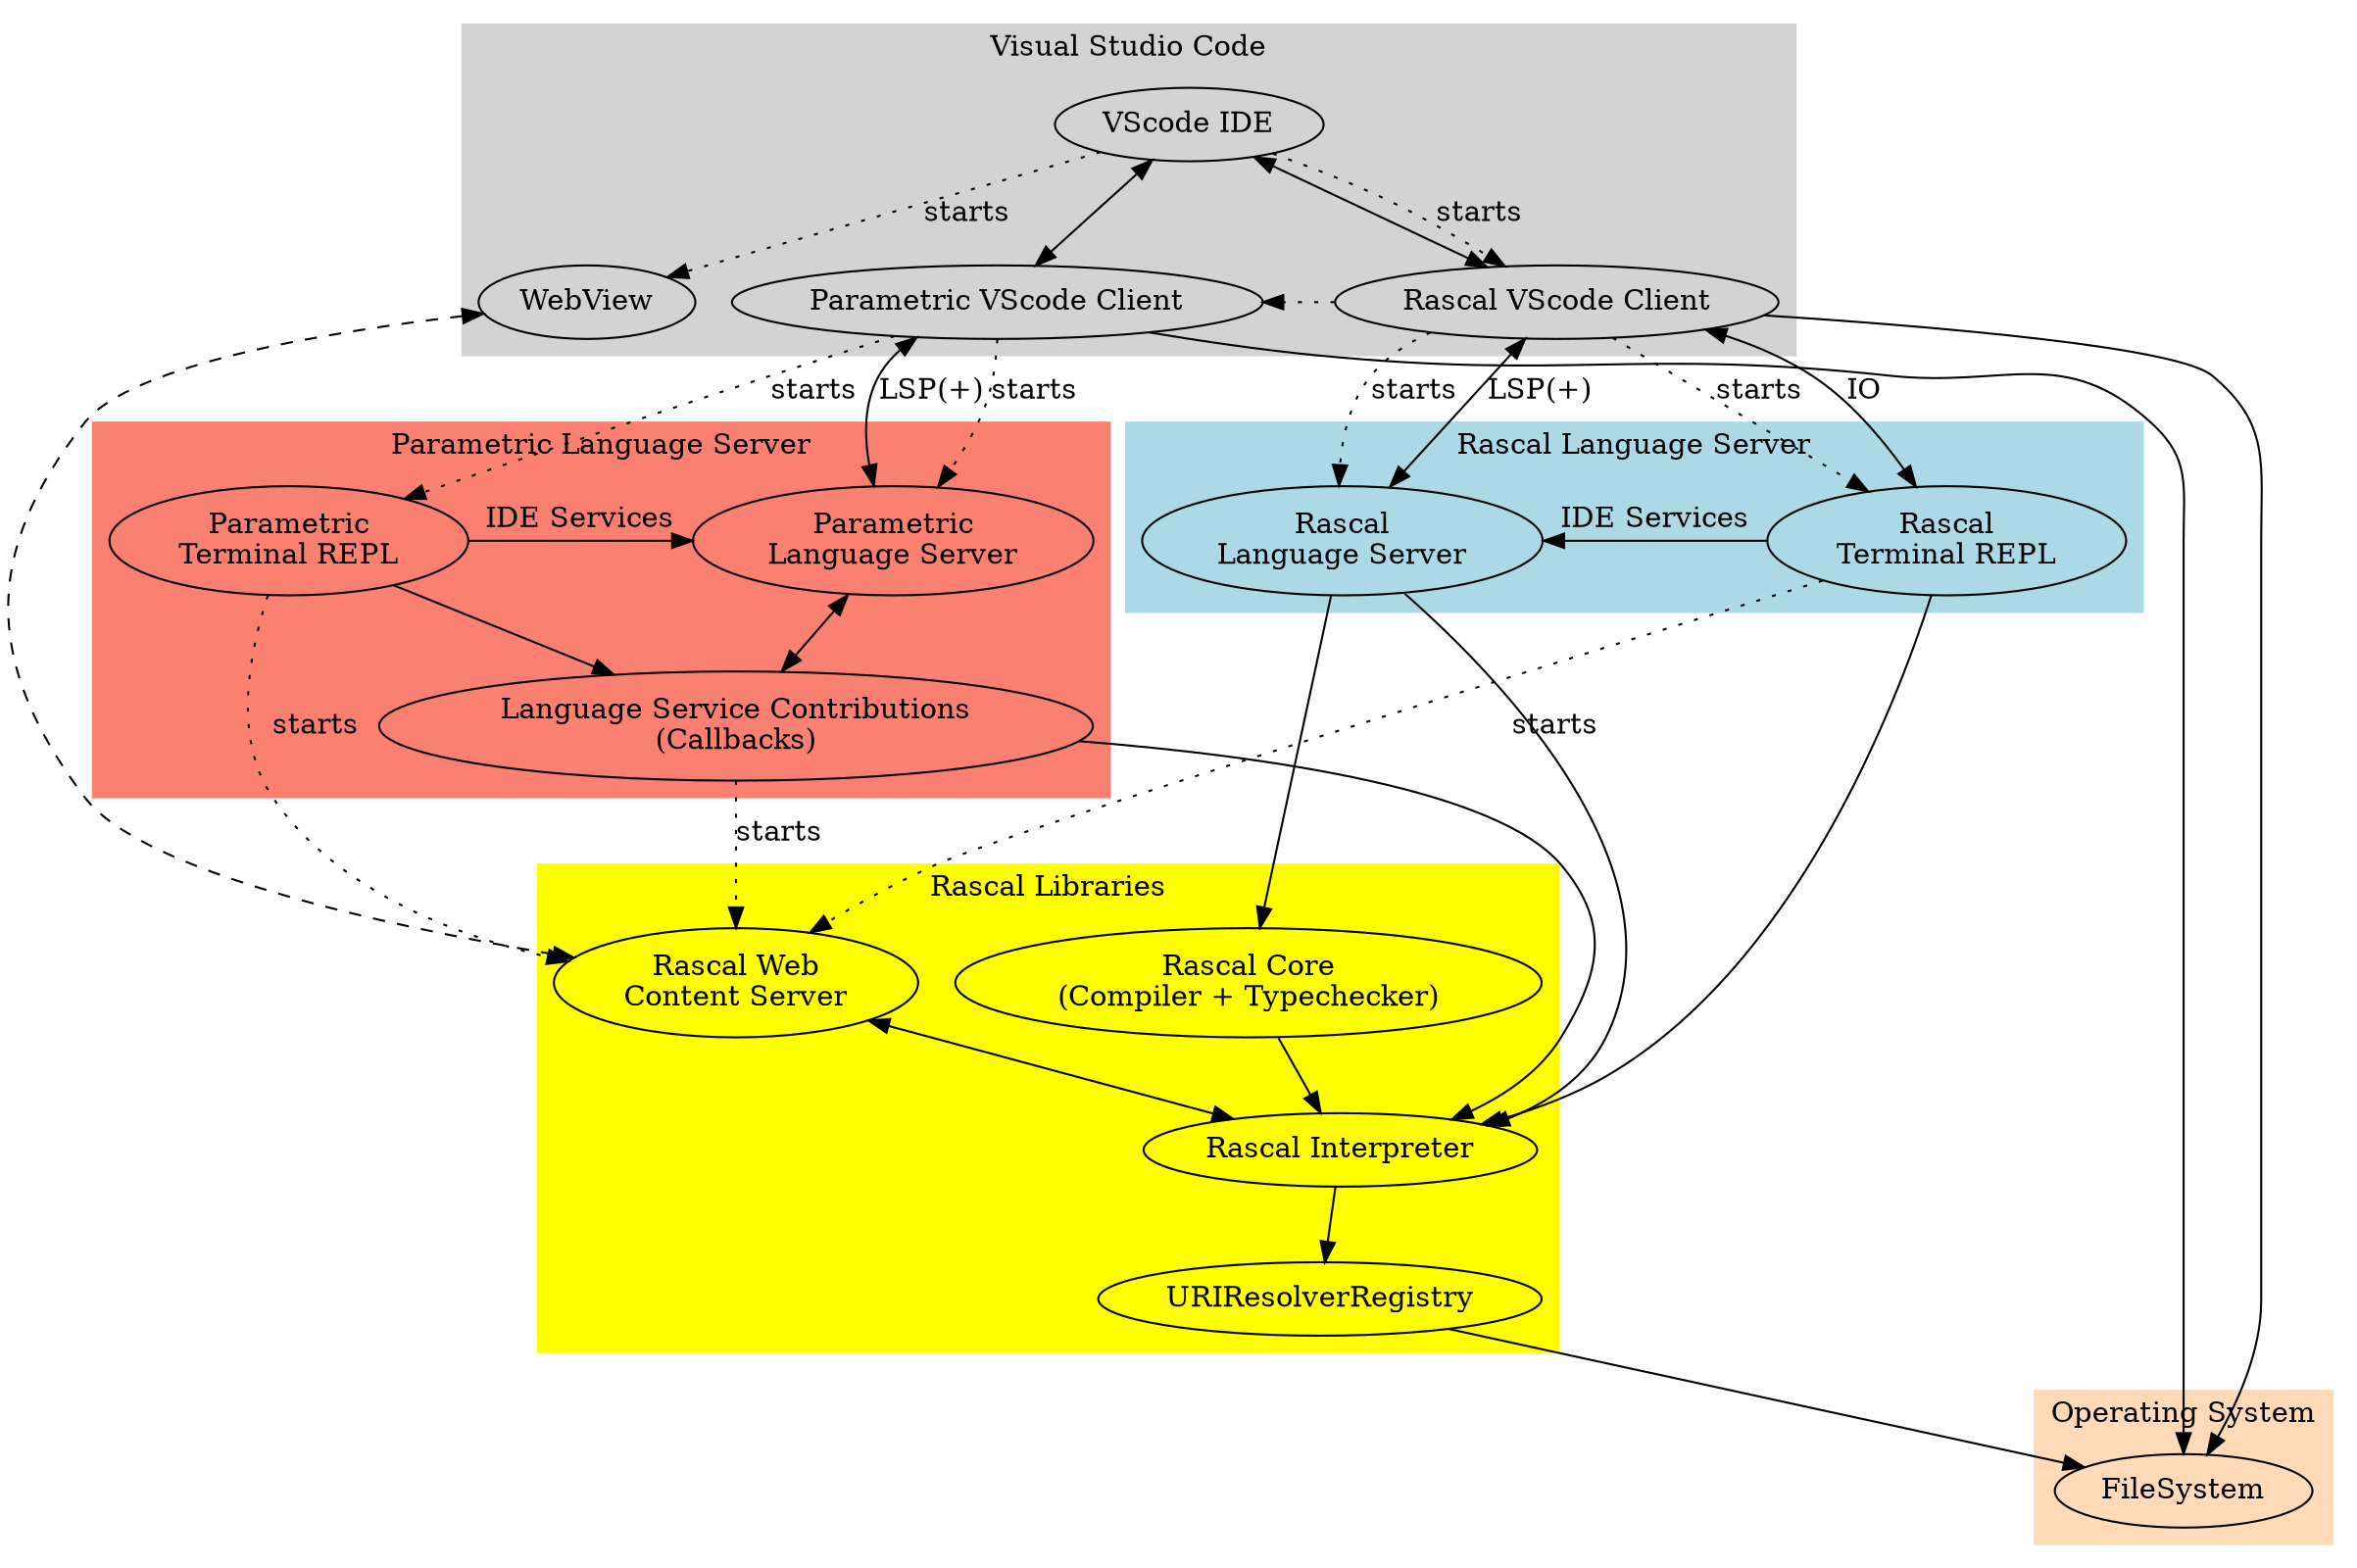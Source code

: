 digraph RascalLanguageServerComponents {

    

    subgraph clusterVScode {
        style="filled";
        color="lightgrey";
        label="Visual Studio Code";

        VScodeIDE [label="VScode IDE"];
        VScodeClient [label="Rascal VScode Client"];
        ParametricVScodeClient [label="Parametric VScode Client"]
        
        VScodeIDE -> VScodeClient [dir="both"];
        VScodeClient -> ParametricVScodeClient [ style=dotted]
        WebView
        VScodeIDE -> WebView [ style=dotted label="starts"]
        VScodeIDE -> VScodeClient [ style=dotted label="starts"]
        {rank=same WebView VScodeClient ParametricVScodeClient}
    }

    subgraph clusterRascal {
        label="Rascal Language Server";
        color="lightblue";
        style=filled;

        RascalLanguageServer [label="Rascal\nLanguage Server"];
        RascalTerminal [label="Rascal\nTerminal REPL"];
        RascalTerminal -> RascalLanguageServer [label="IDE Services"];

        {rank=same RascalTerminal RascalLanguageServer}
    }

    subgraph clusterRascalSupport {
        label="Rascal Libraries";
        style=filled;
        color=yellow;

        RascalInterpreter [label="Rascal Interpreter"]
        RascalCore [label="Rascal Core\n(Compiler + Typechecker)"]
        RascalContentServer [label="Rascal Web\nContent Server"]
        URIResolverRegistry 
        WebView -> RascalContentServer [dir=both style=dashed]

        RascalCore -> RascalInterpreter
        RascalTerminal -> RascalContentServer  [style=dotted label="starts"]
        RascalInterpreter -> URIResolverRegistry
    }

    VScodeClient -> RascalLanguageServer [dir=both, label="LSP(+)"];
    VScodeClient -> RascalLanguageServer [ style=dotted label="starts"];
    VScodeClient -> RascalTerminal [ style=dotted label="starts"];
    RascalTerminal -> VScodeClient [label="IO" dir=both]

    subgraph clusterMetaRascal {
        label="Parametric Language Server"
        color="salmon";
        style=filled;

        ParametricLanguageServer [label="Parametric\nLanguage Server"]
        ParametricREPL [label="Parametric\nTerminal REPL"]

        LanguageServiceRegistry [label="Language Service Contributions\n(Callbacks)"]
        ParametricVScodeClient -> ParametricLanguageServer [dir=both label="LSP(+)"]
        ParametricVScodeClient -> ParametricLanguageServer [style=dotted label="starts"]
        ParametricREPL -> ParametricLanguageServer [label="IDE Services"]
        ParametricVScodeClient -> ParametricREPL [ style=dotted label="starts"];
        ParametricLanguageServer -> LanguageServiceRegistry [dir=both]
        LanguageServiceRegistry -> RascalInterpreter
        ParametricREPL -> LanguageServiceRegistry
        ParametricVScodeClient -> VScodeIDE [dir=both]
        LanguageServiceRegistry -> RascalContentServer [label="starts" style=dotted]
 
        {rank=same ParametricREPL ParametricLanguageServer }
    }

    subgraph clusterOperatingSystem {
        label="Operating System"
        color="peachpuff";
        style=filled;

        FileSystem
        URIResolverRegistry -> FileSystem
        VScodeClient -> FileSystem
        ParametricVScodeClient -> FileSystem
    }

    RascalTerminal -> RascalInterpreter
    RascalLanguageServer -> RascalInterpreter
    RascalLanguageServer -> RascalCore
    RascalContentServer -> RascalInterpreter [dir=both]

    ParametricREPL -> RascalContentServer [ style=dotted label="starts"]

   
}